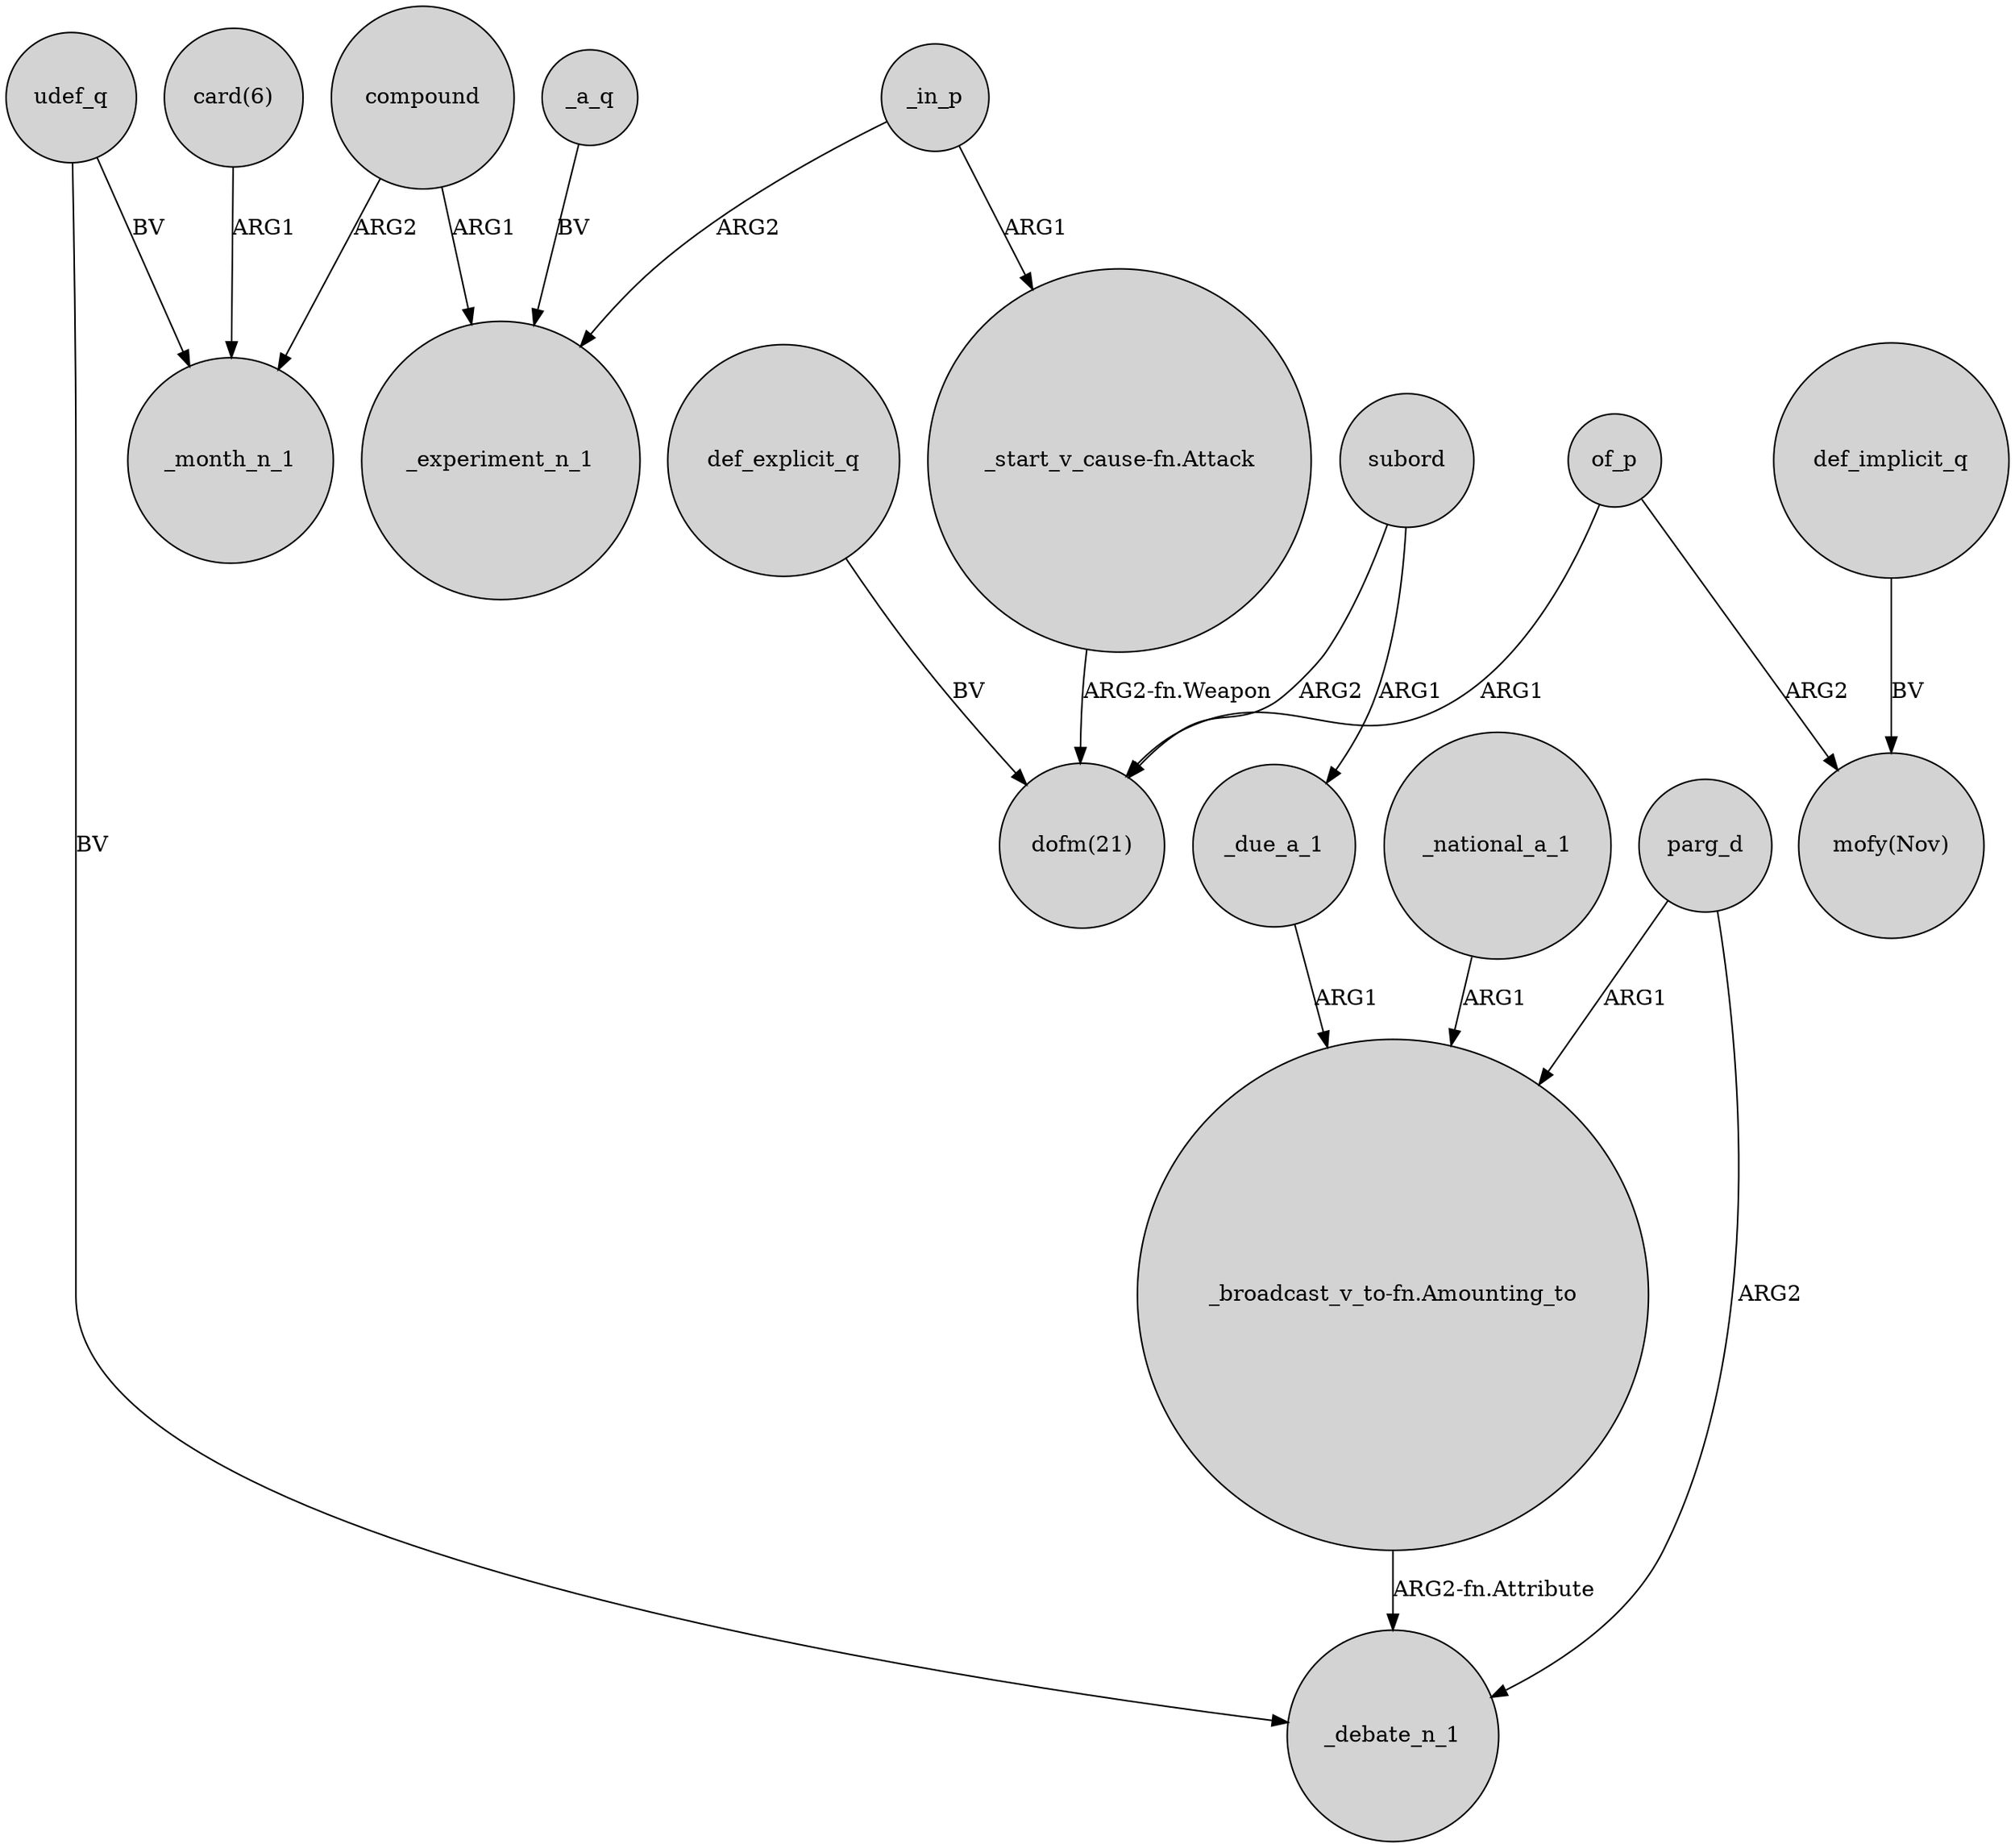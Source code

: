 digraph {
	node [shape=circle style=filled]
	udef_q -> _month_n_1 [label=BV]
	_a_q -> _experiment_n_1 [label=BV]
	_in_p -> _experiment_n_1 [label=ARG2]
	of_p -> "mofy(Nov)" [label=ARG2]
	def_explicit_q -> "dofm(21)" [label=BV]
	compound -> _experiment_n_1 [label=ARG1]
	"_start_v_cause-fn.Attack" -> "dofm(21)" [label="ARG2-fn.Weapon"]
	_due_a_1 -> "_broadcast_v_to-fn.Amounting_to" [label=ARG1]
	_in_p -> "_start_v_cause-fn.Attack" [label=ARG1]
	subord -> "dofm(21)" [label=ARG2]
	_national_a_1 -> "_broadcast_v_to-fn.Amounting_to" [label=ARG1]
	udef_q -> _debate_n_1 [label=BV]
	subord -> _due_a_1 [label=ARG1]
	of_p -> "dofm(21)" [label=ARG1]
	parg_d -> _debate_n_1 [label=ARG2]
	def_implicit_q -> "mofy(Nov)" [label=BV]
	"card(6)" -> _month_n_1 [label=ARG1]
	parg_d -> "_broadcast_v_to-fn.Amounting_to" [label=ARG1]
	compound -> _month_n_1 [label=ARG2]
	"_broadcast_v_to-fn.Amounting_to" -> _debate_n_1 [label="ARG2-fn.Attribute"]
}
